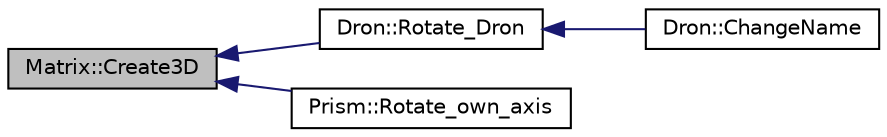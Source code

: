digraph "Matrix::Create3D"
{
  edge [fontname="Helvetica",fontsize="10",labelfontname="Helvetica",labelfontsize="10"];
  node [fontname="Helvetica",fontsize="10",shape=record];
  rankdir="LR";
  Node3 [label="Matrix::Create3D",height=0.2,width=0.4,color="black", fillcolor="grey75", style="filled", fontcolor="black"];
  Node3 -> Node4 [dir="back",color="midnightblue",fontsize="10",style="solid",fontname="Helvetica"];
  Node4 [label="Dron::Rotate_Dron",height=0.2,width=0.4,color="black", fillcolor="white", style="filled",URL="$class_dron.html#aab7fe386692b8cb6266d28f85dd924a0",tooltip="Metoda obrotu drona wokół właśnej osi o zadany kąt. "];
  Node4 -> Node5 [dir="back",color="midnightblue",fontsize="10",style="solid",fontname="Helvetica"];
  Node5 [label="Dron::ChangeName",height=0.2,width=0.4,color="black", fillcolor="white", style="filled",URL="$class_dron.html#adae397eef945fcbf6e8d17b4503606a3",tooltip="Metoda zmiany nazwy drona. "];
  Node3 -> Node6 [dir="back",color="midnightblue",fontsize="10",style="solid",fontname="Helvetica"];
  Node6 [label="Prism::Rotate_own_axis",height=0.2,width=0.4,color="black", fillcolor="white", style="filled",URL="$class_prism.html#ab3fe089af9aa8606d968d410da1f4ed8",tooltip="Metoda obracająca bryłę wokół własnej osi o zadany kąt. "];
}
